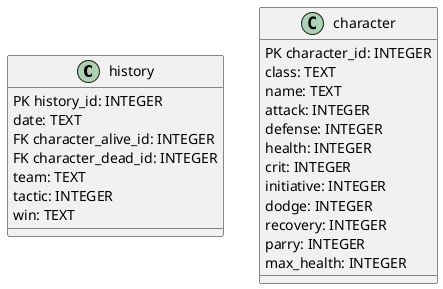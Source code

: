 @startuml DB

history : PK history_id: INTEGER
history : date: TEXT
history : FK character_alive_id: INTEGER
history : FK character_dead_id: INTEGER
history : team: TEXT
history : tactic: INTEGER
history : win: TEXT

character : PK character_id: INTEGER
character : class: TEXT
character : name: TEXT
character : attack: INTEGER
character : defense: INTEGER
character : health: INTEGER
character : crit: INTEGER
character : initiative: INTEGER
character : dodge: INTEGER
character : recovery: INTEGER
character : parry: INTEGER
character : max_health: INTEGER


@enduml